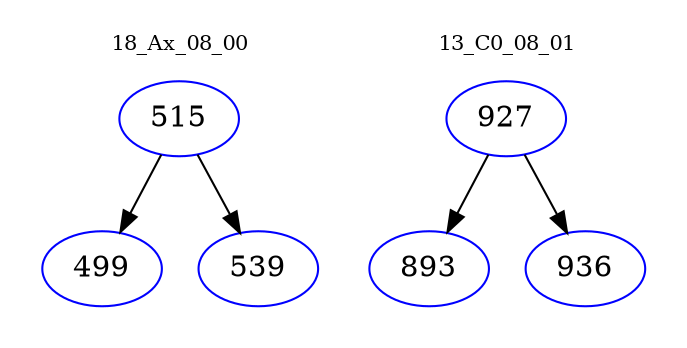 digraph{
subgraph cluster_0 {
color = white
label = "18_Ax_08_00";
fontsize=10;
T0_515 [label="515", color="blue"]
T0_515 -> T0_499 [color="black"]
T0_499 [label="499", color="blue"]
T0_515 -> T0_539 [color="black"]
T0_539 [label="539", color="blue"]
}
subgraph cluster_1 {
color = white
label = "13_C0_08_01";
fontsize=10;
T1_927 [label="927", color="blue"]
T1_927 -> T1_893 [color="black"]
T1_893 [label="893", color="blue"]
T1_927 -> T1_936 [color="black"]
T1_936 [label="936", color="blue"]
}
}
